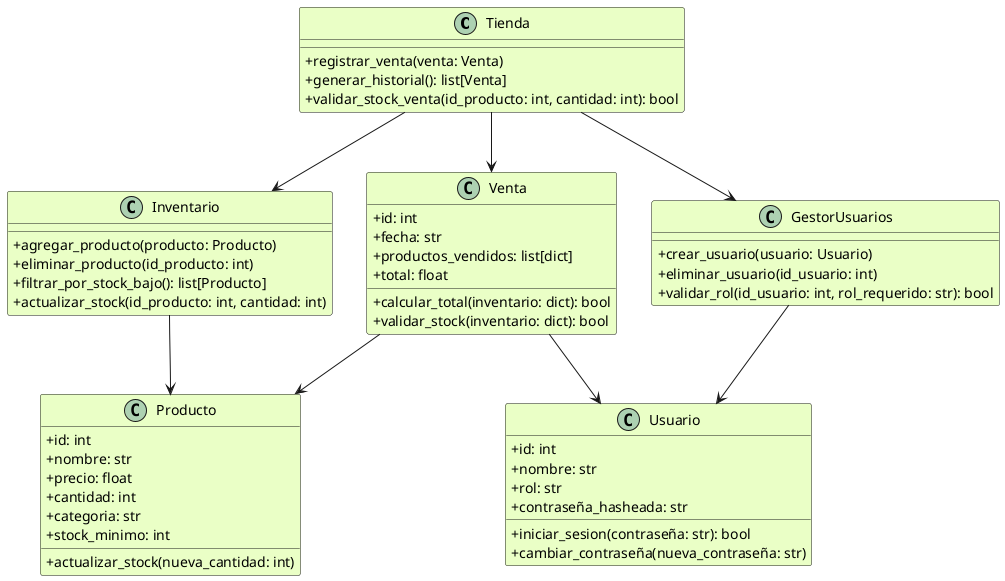 @startuml
skinparam classAttributeIconSize 0
skinparam classFontColor black
skinparam classBackgroundColor #eaffc6

class Tienda {
    +registrar_venta(venta: Venta)
    +generar_historial(): list[Venta]
    +validar_stock_venta(id_producto: int, cantidad: int): bool
}

class Inventario {
    +agregar_producto(producto: Producto)
    +eliminar_producto(id_producto: int)
    +filtrar_por_stock_bajo(): list[Producto]
    +actualizar_stock(id_producto: int, cantidad: int)
}

class Producto {
    +id: int
    +nombre: str
    +precio: float
    +cantidad: int
    +categoria: str
    +stock_minimo: int
    +actualizar_stock(nueva_cantidad: int)
}

class Venta {
    +id: int
    +fecha: str
    +productos_vendidos: list[dict]
    +total: float
    +calcular_total(inventario: dict): bool
    +validar_stock(inventario: dict): bool
}

class Usuario {
    +id: int
    +nombre: str
    +rol: str
    +contraseña_hasheada: str
    +iniciar_sesion(contraseña: str): bool
    +cambiar_contraseña(nueva_contraseña: str)
}

class GestorUsuarios {
    +crear_usuario(usuario: Usuario)
    +eliminar_usuario(id_usuario: int)
    +validar_rol(id_usuario: int, rol_requerido: str): bool
}

Tienda --> Inventario
Tienda --> Venta
Tienda --> GestorUsuarios
Inventario --> Producto
Venta --> Usuario
Venta --> Producto
GestorUsuarios --> Usuario

@enduml 